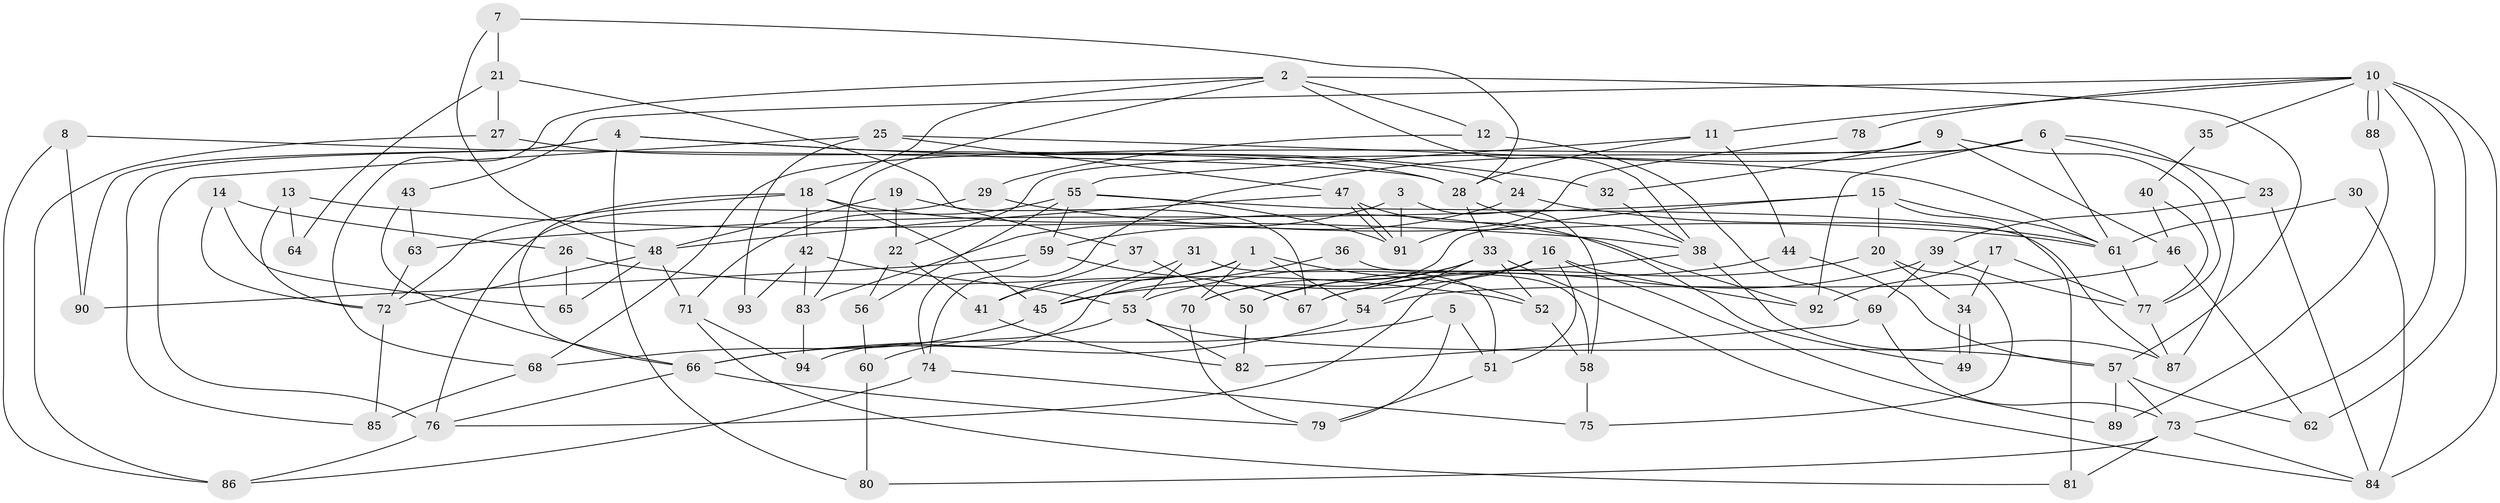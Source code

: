 // Generated by graph-tools (version 1.1) at 2025/02/03/09/25 03:02:13]
// undirected, 94 vertices, 188 edges
graph export_dot {
graph [start="1"]
  node [color=gray90,style=filled];
  1;
  2;
  3;
  4;
  5;
  6;
  7;
  8;
  9;
  10;
  11;
  12;
  13;
  14;
  15;
  16;
  17;
  18;
  19;
  20;
  21;
  22;
  23;
  24;
  25;
  26;
  27;
  28;
  29;
  30;
  31;
  32;
  33;
  34;
  35;
  36;
  37;
  38;
  39;
  40;
  41;
  42;
  43;
  44;
  45;
  46;
  47;
  48;
  49;
  50;
  51;
  52;
  53;
  54;
  55;
  56;
  57;
  58;
  59;
  60;
  61;
  62;
  63;
  64;
  65;
  66;
  67;
  68;
  69;
  70;
  71;
  72;
  73;
  74;
  75;
  76;
  77;
  78;
  79;
  80;
  81;
  82;
  83;
  84;
  85;
  86;
  87;
  88;
  89;
  90;
  91;
  92;
  93;
  94;
  1 -- 70;
  1 -- 54;
  1 -- 41;
  1 -- 52;
  1 -- 94;
  2 -- 38;
  2 -- 57;
  2 -- 12;
  2 -- 18;
  2 -- 68;
  2 -- 83;
  3 -- 58;
  3 -- 91;
  3 -- 83;
  4 -- 80;
  4 -- 85;
  4 -- 24;
  4 -- 32;
  4 -- 90;
  5 -- 79;
  5 -- 66;
  5 -- 51;
  6 -- 92;
  6 -- 74;
  6 -- 23;
  6 -- 61;
  6 -- 68;
  6 -- 87;
  7 -- 48;
  7 -- 28;
  7 -- 21;
  8 -- 28;
  8 -- 90;
  8 -- 86;
  9 -- 32;
  9 -- 77;
  9 -- 22;
  9 -- 46;
  10 -- 43;
  10 -- 88;
  10 -- 88;
  10 -- 11;
  10 -- 35;
  10 -- 62;
  10 -- 73;
  10 -- 78;
  10 -- 84;
  11 -- 28;
  11 -- 44;
  11 -- 55;
  12 -- 69;
  12 -- 29;
  13 -- 72;
  13 -- 38;
  13 -- 64;
  14 -- 26;
  14 -- 72;
  14 -- 65;
  15 -- 81;
  15 -- 61;
  15 -- 20;
  15 -- 63;
  15 -- 70;
  16 -- 51;
  16 -- 76;
  16 -- 45;
  16 -- 89;
  16 -- 92;
  17 -- 77;
  17 -- 92;
  17 -- 34;
  18 -- 45;
  18 -- 42;
  18 -- 66;
  18 -- 72;
  18 -- 92;
  19 -- 67;
  19 -- 22;
  19 -- 48;
  20 -- 34;
  20 -- 67;
  20 -- 75;
  21 -- 27;
  21 -- 37;
  21 -- 64;
  22 -- 41;
  22 -- 56;
  23 -- 84;
  23 -- 39;
  24 -- 61;
  24 -- 59;
  25 -- 61;
  25 -- 76;
  25 -- 47;
  25 -- 93;
  26 -- 65;
  26 -- 52;
  27 -- 28;
  27 -- 86;
  28 -- 38;
  28 -- 33;
  29 -- 61;
  29 -- 76;
  30 -- 61;
  30 -- 84;
  31 -- 45;
  31 -- 53;
  31 -- 51;
  32 -- 38;
  33 -- 70;
  33 -- 84;
  33 -- 50;
  33 -- 52;
  33 -- 54;
  34 -- 49;
  34 -- 49;
  35 -- 40;
  36 -- 58;
  36 -- 45;
  37 -- 41;
  37 -- 50;
  38 -- 87;
  38 -- 53;
  39 -- 67;
  39 -- 69;
  39 -- 77;
  40 -- 46;
  40 -- 77;
  41 -- 82;
  42 -- 83;
  42 -- 53;
  42 -- 93;
  43 -- 66;
  43 -- 63;
  44 -- 50;
  44 -- 57;
  45 -- 68;
  46 -- 62;
  46 -- 54;
  47 -- 91;
  47 -- 91;
  47 -- 48;
  47 -- 49;
  48 -- 65;
  48 -- 71;
  48 -- 72;
  50 -- 82;
  51 -- 79;
  52 -- 58;
  53 -- 82;
  53 -- 57;
  53 -- 60;
  54 -- 66;
  55 -- 71;
  55 -- 56;
  55 -- 59;
  55 -- 87;
  55 -- 91;
  56 -- 60;
  57 -- 62;
  57 -- 73;
  57 -- 89;
  58 -- 75;
  59 -- 67;
  59 -- 74;
  59 -- 90;
  60 -- 80;
  61 -- 77;
  63 -- 72;
  66 -- 76;
  66 -- 79;
  68 -- 85;
  69 -- 73;
  69 -- 82;
  70 -- 79;
  71 -- 94;
  71 -- 81;
  72 -- 85;
  73 -- 80;
  73 -- 81;
  73 -- 84;
  74 -- 86;
  74 -- 75;
  76 -- 86;
  77 -- 87;
  78 -- 91;
  83 -- 94;
  88 -- 89;
}
